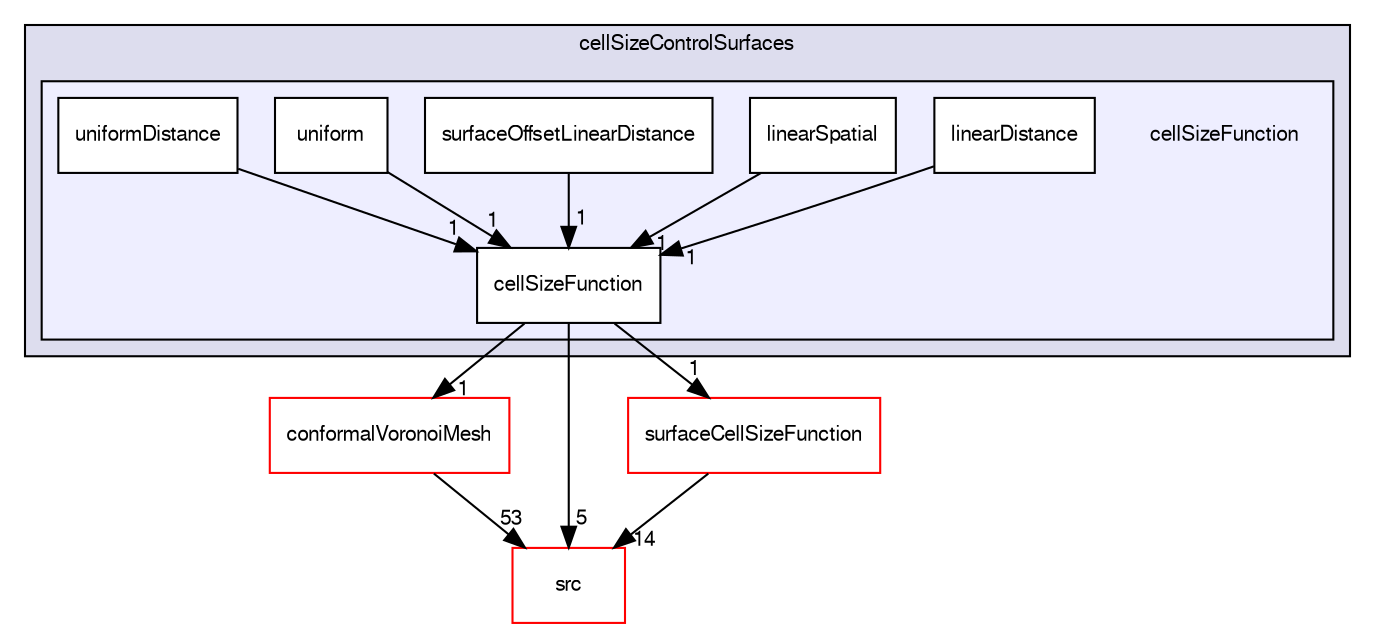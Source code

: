 digraph "applications/utilities/mesh/generation/foamyHexMesh/conformalVoronoiMesh/cellSizeControlSurfaces/cellSizeFunction" {
  bgcolor=transparent;
  compound=true
  node [ fontsize="10", fontname="FreeSans"];
  edge [ labelfontsize="10", labelfontname="FreeSans"];
  subgraph clusterdir_747b60a3ca41f93afcd8bfbfc86776fd {
    graph [ bgcolor="#ddddee", pencolor="black", label="cellSizeControlSurfaces" fontname="FreeSans", fontsize="10", URL="dir_747b60a3ca41f93afcd8bfbfc86776fd.html"]
  subgraph clusterdir_614cd9042bbdf0551174d382eef52756 {
    graph [ bgcolor="#eeeeff", pencolor="black", label="" URL="dir_614cd9042bbdf0551174d382eef52756.html"];
    dir_614cd9042bbdf0551174d382eef52756 [shape=plaintext label="cellSizeFunction"];
    dir_e3bb443d8adf418f6f07027144ab29af [shape=box label="cellSizeFunction" color="black" fillcolor="white" style="filled" URL="dir_e3bb443d8adf418f6f07027144ab29af.html"];
    dir_2c205b3eaa1eeec7bfbcb8007bf74a27 [shape=box label="linearDistance" color="black" fillcolor="white" style="filled" URL="dir_2c205b3eaa1eeec7bfbcb8007bf74a27.html"];
    dir_c4111d36c422452ddf56a820b0b7578b [shape=box label="linearSpatial" color="black" fillcolor="white" style="filled" URL="dir_c4111d36c422452ddf56a820b0b7578b.html"];
    dir_d99e52ee40d5078e97d1b813c4040945 [shape=box label="surfaceOffsetLinearDistance" color="black" fillcolor="white" style="filled" URL="dir_d99e52ee40d5078e97d1b813c4040945.html"];
    dir_415ddce4cabf4d44e73a9694354a65e4 [shape=box label="uniform" color="black" fillcolor="white" style="filled" URL="dir_415ddce4cabf4d44e73a9694354a65e4.html"];
    dir_3b66cc9cc49baa481fd4370feca8ab57 [shape=box label="uniformDistance" color="black" fillcolor="white" style="filled" URL="dir_3b66cc9cc49baa481fd4370feca8ab57.html"];
  }
  }
  dir_c1a8dcd0c6cb7abd8432fb8341fb0316 [shape=box label="conformalVoronoiMesh" color="red" URL="dir_c1a8dcd0c6cb7abd8432fb8341fb0316.html"];
  dir_68267d1309a1af8e8297ef4c3efbcdba [shape=box label="src" color="red" URL="dir_68267d1309a1af8e8297ef4c3efbcdba.html"];
  dir_fc62bd3073cdfde4a017d0480d72ac48 [shape=box label="surfaceCellSizeFunction" color="red" URL="dir_fc62bd3073cdfde4a017d0480d72ac48.html"];
  dir_c1a8dcd0c6cb7abd8432fb8341fb0316->dir_68267d1309a1af8e8297ef4c3efbcdba [headlabel="53", labeldistance=1.5 headhref="dir_000376_000577.html"];
  dir_fc62bd3073cdfde4a017d0480d72ac48->dir_68267d1309a1af8e8297ef4c3efbcdba [headlabel="14", labeldistance=1.5 headhref="dir_000368_000577.html"];
  dir_415ddce4cabf4d44e73a9694354a65e4->dir_e3bb443d8adf418f6f07027144ab29af [headlabel="1", labeldistance=1.5 headhref="dir_001227_000363.html"];
  dir_e3bb443d8adf418f6f07027144ab29af->dir_c1a8dcd0c6cb7abd8432fb8341fb0316 [headlabel="1", labeldistance=1.5 headhref="dir_000363_000376.html"];
  dir_e3bb443d8adf418f6f07027144ab29af->dir_68267d1309a1af8e8297ef4c3efbcdba [headlabel="5", labeldistance=1.5 headhref="dir_000363_000577.html"];
  dir_e3bb443d8adf418f6f07027144ab29af->dir_fc62bd3073cdfde4a017d0480d72ac48 [headlabel="1", labeldistance=1.5 headhref="dir_000363_000368.html"];
  dir_c4111d36c422452ddf56a820b0b7578b->dir_e3bb443d8adf418f6f07027144ab29af [headlabel="1", labeldistance=1.5 headhref="dir_000365_000363.html"];
  dir_d99e52ee40d5078e97d1b813c4040945->dir_e3bb443d8adf418f6f07027144ab29af [headlabel="1", labeldistance=1.5 headhref="dir_000366_000363.html"];
  dir_2c205b3eaa1eeec7bfbcb8007bf74a27->dir_e3bb443d8adf418f6f07027144ab29af [headlabel="1", labeldistance=1.5 headhref="dir_000364_000363.html"];
  dir_3b66cc9cc49baa481fd4370feca8ab57->dir_e3bb443d8adf418f6f07027144ab29af [headlabel="1", labeldistance=1.5 headhref="dir_000367_000363.html"];
}
